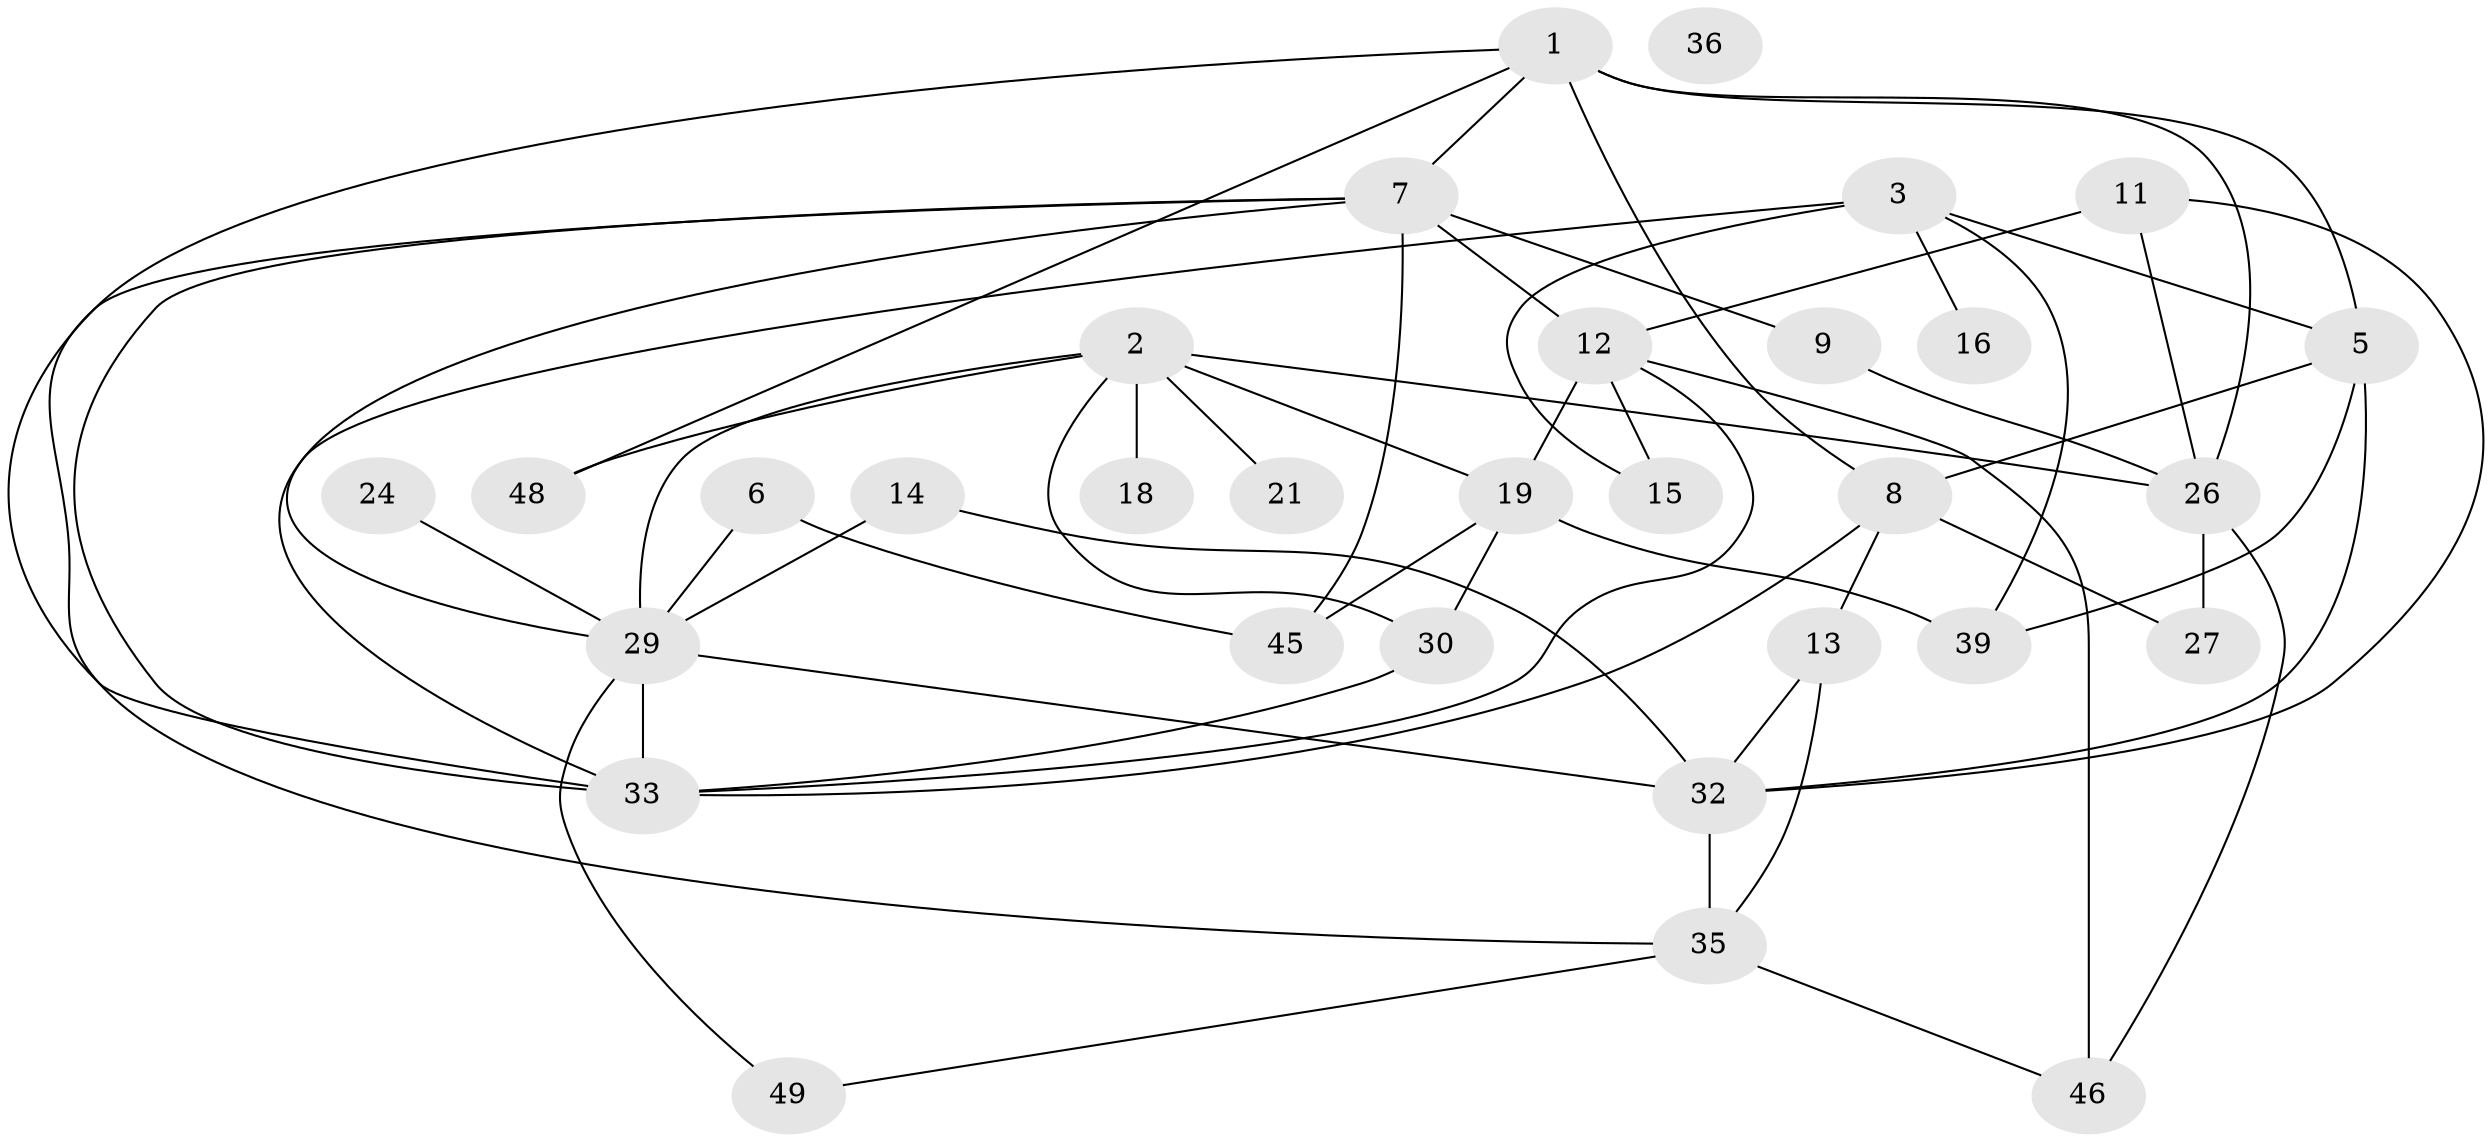 // original degree distribution, {4: 0.24, 6: 0.1, 3: 0.28, 5: 0.08, 2: 0.16, 1: 0.12, 0: 0.02}
// Generated by graph-tools (version 1.1) at 2025/41/03/06/25 10:41:22]
// undirected, 31 vertices, 57 edges
graph export_dot {
graph [start="1"]
  node [color=gray90,style=filled];
  1 [super="+43"];
  2 [super="+34"];
  3 [super="+4"];
  5 [super="+23"];
  6 [super="+28"];
  7 [super="+22"];
  8 [super="+10"];
  9;
  11 [super="+25"];
  12 [super="+17"];
  13;
  14;
  15 [super="+41"];
  16;
  18 [super="+47"];
  19 [super="+20"];
  21;
  24;
  26 [super="+37"];
  27;
  29 [super="+31"];
  30 [super="+44"];
  32 [super="+38"];
  33 [super="+42"];
  35 [super="+40"];
  36;
  39;
  45 [super="+50"];
  46;
  48;
  49;
  1 -- 33;
  1 -- 48;
  1 -- 7;
  1 -- 8;
  1 -- 26;
  1 -- 5;
  2 -- 21;
  2 -- 29;
  2 -- 48;
  2 -- 19;
  2 -- 18;
  2 -- 26;
  2 -- 30;
  3 -- 15 [weight=2];
  3 -- 16;
  3 -- 33;
  3 -- 39;
  3 -- 5;
  5 -- 39;
  5 -- 8;
  5 -- 32 [weight=2];
  6 -- 29;
  6 -- 45;
  7 -- 29;
  7 -- 45 [weight=2];
  7 -- 33;
  7 -- 35;
  7 -- 9;
  7 -- 12;
  8 -- 27;
  8 -- 33;
  8 -- 13;
  9 -- 26;
  11 -- 26;
  11 -- 32;
  11 -- 12;
  12 -- 33;
  12 -- 19;
  12 -- 46;
  12 -- 15;
  13 -- 32;
  13 -- 35;
  14 -- 32 [weight=2];
  14 -- 29;
  19 -- 39;
  19 -- 45;
  19 -- 30 [weight=2];
  24 -- 29;
  26 -- 46;
  26 -- 27;
  29 -- 33;
  29 -- 49;
  29 -- 32;
  30 -- 33;
  32 -- 35;
  35 -- 49;
  35 -- 46;
}
